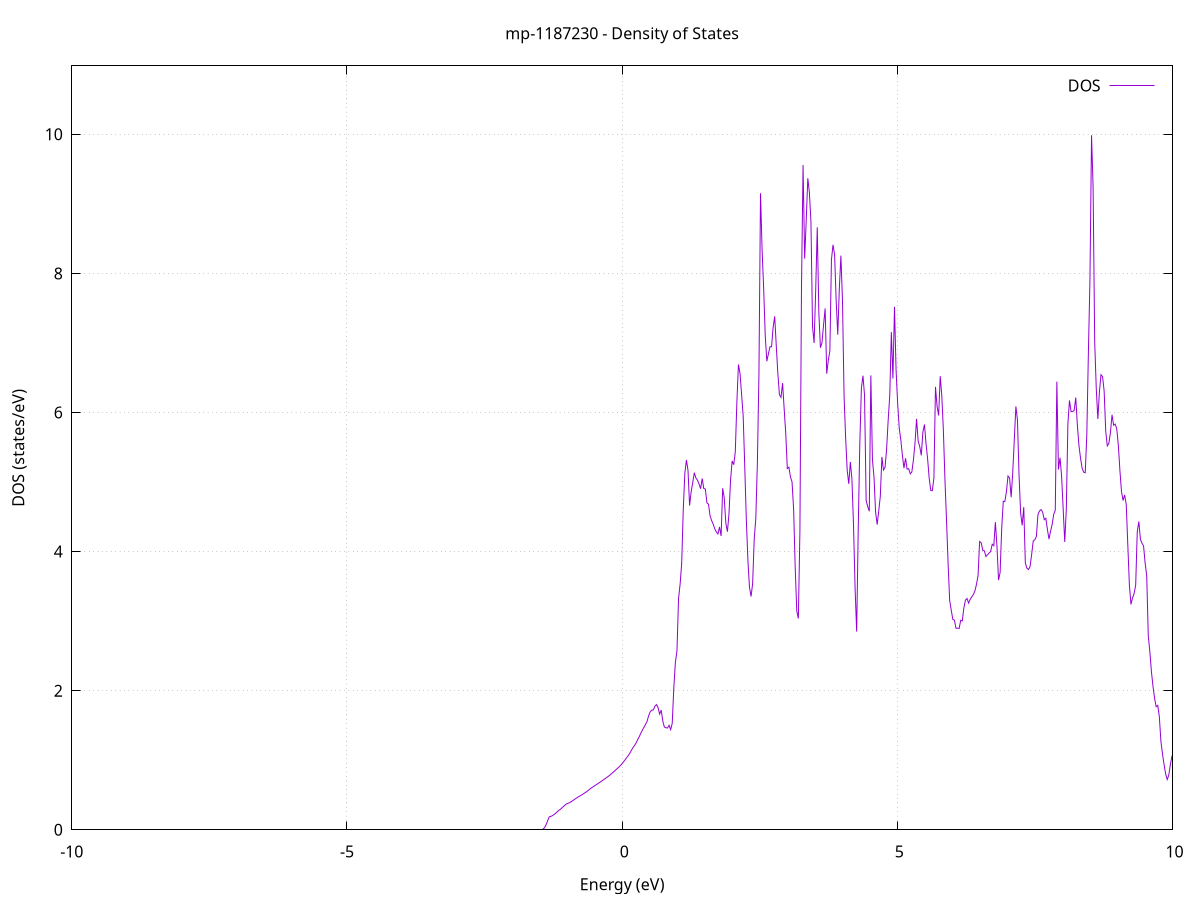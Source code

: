 set title 'mp-1187230 - Density of States'
set xlabel 'Energy (eV)'
set ylabel 'DOS (states/eV)'
set grid
set xrange [-10:10]
set yrange [0:10.984]
set xzeroaxis lt -1
set terminal png size 800,600
set output 'mp-1187230_dos_gnuplot.png'
plot '-' using 1:2 with lines title 'DOS'
-40.506100 0.000000
-40.477500 0.000000
-40.448800 0.000000
-40.420200 0.000000
-40.391600 0.000000
-40.362900 0.000000
-40.334300 0.000000
-40.305600 0.000000
-40.277000 0.000000
-40.248300 0.000000
-40.219700 0.000000
-40.191100 0.000000
-40.162400 0.000000
-40.133800 0.000000
-40.105100 0.000000
-40.076500 0.000000
-40.047900 0.000000
-40.019200 0.000000
-39.990600 0.000000
-39.961900 0.000000
-39.933300 0.000000
-39.904600 0.000000
-39.876000 0.000000
-39.847400 0.000000
-39.818700 0.000000
-39.790100 0.000000
-39.761400 0.000000
-39.732800 0.000000
-39.704100 0.000000
-39.675500 0.000000
-39.646900 0.000000
-39.618200 0.000000
-39.589600 0.000000
-39.560900 0.000000
-39.532300 0.000000
-39.503700 0.000000
-39.475000 0.000000
-39.446400 0.000000
-39.417700 0.000000
-39.389100 0.000000
-39.360400 0.000000
-39.331800 0.000000
-39.303200 0.000000
-39.274500 0.000000
-39.245900 0.000000
-39.217200 0.000000
-39.188600 0.000000
-39.160000 0.000000
-39.131300 0.000000
-39.102700 0.000000
-39.074000 0.000000
-39.045400 0.000000
-39.016700 0.000000
-38.988100 0.000000
-38.959500 0.000000
-38.930800 0.000000
-38.902200 0.000000
-38.873500 0.000000
-38.844900 0.000000
-38.816200 0.000000
-38.787600 0.000000
-38.759000 0.000000
-38.730300 0.000000
-38.701700 0.000000
-38.673000 0.000000
-38.644400 0.000000
-38.615800 0.000000
-38.587100 0.000000
-38.558500 0.000000
-38.529800 0.000000
-38.501200 0.000000
-38.472500 0.000000
-38.443900 0.000000
-38.415300 0.000000
-38.386600 0.000000
-38.358000 0.000000
-38.329300 0.000000
-38.300700 0.000000
-38.272000 0.000000
-38.243400 0.000000
-38.214800 0.000000
-38.186100 0.000000
-38.157500 0.000000
-38.128800 0.000000
-38.100200 0.000000
-38.071600 0.000000
-38.042900 0.000000
-38.014300 0.000000
-37.985600 0.000000
-37.957000 0.000000
-37.928300 0.000000
-37.899700 12.386900
-37.871100 94.113400
-37.842400 0.000000
-37.813800 0.000000
-37.785100 0.000000
-37.756500 0.000000
-37.727900 0.000000
-37.699200 0.000000
-37.670600 0.000000
-37.641900 0.000000
-37.613300 0.000000
-37.584600 0.000000
-37.556000 0.000000
-37.527400 0.000000
-37.498700 0.000000
-37.470100 0.000000
-37.441400 0.000000
-37.412800 0.000000
-37.384100 0.000000
-37.355500 0.000000
-37.326900 0.000000
-37.298200 0.000000
-37.269600 0.000000
-37.240900 0.000000
-37.212300 0.000000
-37.183700 0.000000
-37.155000 0.000000
-37.126400 0.000000
-37.097700 0.000000
-37.069100 0.000000
-37.040400 0.000000
-37.011800 0.000000
-36.983200 0.000000
-36.954500 0.000000
-36.925900 0.000000
-36.897200 0.000000
-36.868600 0.000000
-36.839900 0.000000
-36.811300 0.000000
-36.782700 0.000000
-36.754000 0.000000
-36.725400 0.000000
-36.696700 0.000000
-36.668100 0.000000
-36.639500 0.000000
-36.610800 0.000000
-36.582200 0.000000
-36.553500 0.000000
-36.524900 0.000000
-36.496200 0.000000
-36.467600 0.000000
-36.439000 0.000000
-36.410300 0.000000
-36.381700 0.000000
-36.353000 0.000000
-36.324400 0.000000
-36.295700 0.000000
-36.267100 0.000000
-36.238500 0.000000
-36.209800 0.000000
-36.181200 0.000000
-36.152500 0.000000
-36.123900 0.000000
-36.095300 0.000000
-36.066600 0.000000
-36.038000 0.000000
-36.009300 0.000000
-35.980700 0.000000
-35.952000 0.000000
-35.923400 0.000000
-35.894800 0.000000
-35.866100 0.000000
-35.837500 0.000000
-35.808800 0.000000
-35.780200 0.000000
-35.751600 0.000000
-35.722900 0.000000
-35.694300 0.000000
-35.665600 0.000000
-35.637000 0.000000
-35.608300 0.000000
-35.579700 0.000000
-35.551100 0.000000
-35.522400 0.000000
-35.493800 0.000000
-35.465100 0.000000
-35.436500 0.000000
-35.407800 0.000000
-35.379200 0.000000
-35.350600 0.000000
-35.321900 0.000000
-35.293300 0.000000
-35.264600 0.000000
-35.236000 0.000000
-35.207400 0.000000
-35.178700 0.000000
-35.150100 0.000000
-35.121400 0.000000
-35.092800 0.000000
-35.064100 0.000000
-35.035500 0.000000
-35.006900 0.000000
-34.978200 0.000000
-34.949600 0.000000
-34.920900 0.000000
-34.892300 0.000000
-34.863600 0.000000
-34.835000 0.000000
-34.806400 0.000000
-34.777700 0.000000
-34.749100 0.000000
-34.720400 0.000000
-34.691800 0.000000
-34.663200 0.000000
-34.634500 0.000000
-34.605900 0.000000
-34.577200 0.000000
-34.548600 0.000000
-34.519900 0.000000
-34.491300 0.000000
-34.462700 0.000000
-34.434000 0.000000
-34.405400 0.000000
-34.376700 0.000000
-34.348100 0.000000
-34.319500 0.000000
-34.290800 0.000000
-34.262200 0.000000
-34.233500 0.000000
-34.204900 0.000000
-34.176200 0.000000
-34.147600 0.000000
-34.119000 0.000000
-34.090300 0.000000
-34.061700 0.000000
-34.033000 0.000000
-34.004400 0.000000
-33.975700 0.000000
-33.947100 0.000000
-33.918500 0.000000
-33.889800 0.000000
-33.861200 0.000000
-33.832500 0.000000
-33.803900 0.000000
-33.775300 0.000000
-33.746600 0.000000
-33.718000 0.000000
-33.689300 0.000000
-33.660700 0.000000
-33.632000 0.000000
-33.603400 0.000000
-33.574800 0.000000
-33.546100 0.000000
-33.517500 0.000000
-33.488800 0.000000
-33.460200 0.000000
-33.431500 0.000000
-33.402900 0.000000
-33.374300 0.000000
-33.345600 0.000000
-33.317000 0.000000
-33.288300 0.000000
-33.259700 0.000000
-33.231100 0.000000
-33.202400 0.000000
-33.173800 0.000000
-33.145100 0.000000
-33.116500 0.000000
-33.087800 0.000000
-33.059200 0.000000
-33.030600 0.000000
-33.001900 0.000000
-32.973300 0.000000
-32.944600 0.000000
-32.916000 0.000000
-32.887400 0.000000
-32.858700 0.000000
-32.830100 0.000000
-32.801400 0.000000
-32.772800 0.000000
-32.744100 0.000000
-32.715500 0.000000
-32.686900 0.000000
-32.658200 0.000000
-32.629600 0.000000
-32.600900 0.000000
-32.572300 0.000000
-32.543600 0.000000
-32.515000 0.000000
-32.486400 0.000000
-32.457700 0.000000
-32.429100 0.000000
-32.400400 0.000000
-32.371800 0.000000
-32.343200 0.000000
-32.314500 0.000000
-32.285900 0.000000
-32.257200 0.000000
-32.228600 0.000000
-32.199900 0.000000
-32.171300 0.000000
-32.142700 0.000000
-32.114000 0.000000
-32.085400 0.000000
-32.056700 0.000000
-32.028100 0.000000
-31.999400 0.000000
-31.970800 0.000000
-31.942200 0.000000
-31.913500 0.000000
-31.884900 0.000000
-31.856200 0.000000
-31.827600 0.000000
-31.799000 0.000000
-31.770300 0.000000
-31.741700 0.000000
-31.713000 0.000000
-31.684400 0.000000
-31.655700 0.000000
-31.627100 0.000000
-31.598500 0.000000
-31.569800 0.000000
-31.541200 0.000000
-31.512500 0.000000
-31.483900 0.000000
-31.455300 0.000000
-31.426600 0.000000
-31.398000 0.000000
-31.369300 0.000000
-31.340700 0.000000
-31.312000 0.000000
-31.283400 0.000000
-31.254800 0.000000
-31.226100 0.000000
-31.197500 0.000000
-31.168800 0.000000
-31.140200 0.000000
-31.111500 0.000000
-31.082900 0.000000
-31.054300 0.000000
-31.025600 0.000000
-30.997000 0.000000
-30.968300 0.000000
-30.939700 0.000000
-30.911100 0.000000
-30.882400 0.000000
-30.853800 0.000000
-30.825100 0.000000
-30.796500 0.000000
-30.767800 0.000000
-30.739200 0.000000
-30.710600 0.000000
-30.681900 0.000000
-30.653300 0.000000
-30.624600 0.000000
-30.596000 0.000000
-30.567300 0.000000
-30.538700 0.000000
-30.510100 0.000000
-30.481400 0.000000
-30.452800 0.000000
-30.424100 0.000000
-30.395500 0.000000
-30.366900 0.000000
-30.338200 0.000000
-30.309600 0.000000
-30.280900 0.000000
-30.252300 0.000000
-30.223600 0.000000
-30.195000 0.000000
-30.166400 0.000000
-30.137700 0.000000
-30.109100 0.000000
-30.080400 0.000000
-30.051800 0.000000
-30.023200 0.000000
-29.994500 0.000000
-29.965900 0.000000
-29.937200 0.000000
-29.908600 0.000000
-29.879900 0.000000
-29.851300 0.000000
-29.822700 0.000000
-29.794000 0.000000
-29.765400 0.000000
-29.736700 0.000000
-29.708100 0.000000
-29.679400 0.000000
-29.650800 0.000000
-29.622200 0.000000
-29.593500 0.000000
-29.564900 0.000000
-29.536200 0.000000
-29.507600 0.000000
-29.479000 0.000000
-29.450300 0.000000
-29.421700 0.000000
-29.393000 0.000000
-29.364400 0.000000
-29.335700 0.000000
-29.307100 0.000000
-29.278500 0.000000
-29.249800 0.000000
-29.221200 0.000000
-29.192500 0.000000
-29.163900 0.000000
-29.135200 0.000000
-29.106600 0.000000
-29.078000 0.000000
-29.049300 0.000000
-29.020700 0.000000
-28.992000 0.000000
-28.963400 0.000000
-28.934800 0.000000
-28.906100 0.000000
-28.877500 0.000000
-28.848800 0.000000
-28.820200 0.000000
-28.791500 0.000000
-28.762900 0.000000
-28.734300 0.000000
-28.705600 0.000000
-28.677000 0.000000
-28.648300 0.000000
-28.619700 0.000000
-28.591100 0.000000
-28.562400 0.000000
-28.533800 0.000000
-28.505100 0.000000
-28.476500 0.000000
-28.447800 0.000000
-28.419200 0.000000
-28.390600 0.000000
-28.361900 0.000000
-28.333300 0.000000
-28.304600 0.000000
-28.276000 0.000000
-28.247300 0.000000
-28.218700 0.000000
-28.190100 0.000000
-28.161400 0.000000
-28.132800 0.000000
-28.104100 0.000000
-28.075500 0.000000
-28.046900 0.000000
-28.018200 0.000000
-27.989600 0.000000
-27.960900 0.000000
-27.932300 0.000000
-27.903600 0.000000
-27.875000 0.000000
-27.846400 0.000000
-27.817700 0.000000
-27.789100 0.000000
-27.760400 0.000000
-27.731800 0.000000
-27.703100 0.000000
-27.674500 0.000000
-27.645900 0.000000
-27.617200 0.000000
-27.588600 0.000000
-27.559900 0.000000
-27.531300 0.000000
-27.502700 0.000000
-27.474000 0.000000
-27.445400 0.000000
-27.416700 0.000000
-27.388100 0.000000
-27.359400 0.000000
-27.330800 0.000000
-27.302200 0.000000
-27.273500 0.000000
-27.244900 0.000000
-27.216200 0.000000
-27.187600 0.000000
-27.159000 0.000000
-27.130300 0.000000
-27.101700 0.000000
-27.073000 0.000000
-27.044400 0.000000
-27.015700 0.000000
-26.987100 0.000000
-26.958500 0.000000
-26.929800 0.000000
-26.901200 0.000000
-26.872500 0.000000
-26.843900 0.000000
-26.815200 0.000000
-26.786600 0.000000
-26.758000 0.000000
-26.729300 0.000000
-26.700700 0.000000
-26.672000 0.000000
-26.643400 0.000000
-26.614800 0.000000
-26.586100 0.000000
-26.557500 0.000000
-26.528800 0.000000
-26.500200 0.000000
-26.471500 0.000000
-26.442900 0.000000
-26.414300 0.000000
-26.385600 0.000000
-26.357000 0.000000
-26.328300 0.000000
-26.299700 0.000000
-26.271000 0.000000
-26.242400 0.000000
-26.213800 0.000000
-26.185100 0.000000
-26.156500 0.000000
-26.127800 0.000000
-26.099200 0.000000
-26.070600 0.000000
-26.041900 0.000000
-26.013300 0.000000
-25.984600 0.000000
-25.956000 0.000000
-25.927300 0.000000
-25.898700 0.000000
-25.870100 0.000000
-25.841400 0.000000
-25.812800 0.000000
-25.784100 0.000000
-25.755500 0.000000
-25.726900 0.000000
-25.698200 0.000000
-25.669600 0.000000
-25.640900 0.000000
-25.612300 0.000000
-25.583600 0.000000
-25.555000 0.000000
-25.526400 0.000000
-25.497700 0.000000
-25.469100 0.000000
-25.440400 0.000000
-25.411800 0.000000
-25.383100 0.000000
-25.354500 0.000000
-25.325900 0.000000
-25.297200 0.000000
-25.268600 0.000000
-25.239900 0.000000
-25.211300 0.000000
-25.182700 0.000000
-25.154000 0.000000
-25.125400 0.000000
-25.096700 0.000000
-25.068100 0.000000
-25.039400 0.000000
-25.010800 0.000000
-24.982200 0.000000
-24.953500 0.000000
-24.924900 0.000000
-24.896200 0.000000
-24.867600 0.000000
-24.838900 0.000000
-24.810300 0.000000
-24.781700 0.000000
-24.753000 0.000000
-24.724400 0.000000
-24.695700 0.000000
-24.667100 0.000000
-24.638500 0.000000
-24.609800 0.000000
-24.581200 0.000000
-24.552500 0.000000
-24.523900 0.000000
-24.495200 0.000000
-24.466600 0.000000
-24.438000 0.000000
-24.409300 0.000000
-24.380700 0.000000
-24.352000 0.000000
-24.323400 0.000000
-24.294800 0.000000
-24.266100 0.000000
-24.237500 0.000000
-24.208800 0.000000
-24.180200 0.000000
-24.151500 0.000000
-24.122900 0.000000
-24.094300 0.000000
-24.065600 0.000000
-24.037000 0.000000
-24.008300 0.000000
-23.979700 0.000000
-23.951000 0.000000
-23.922400 0.000000
-23.893800 0.000000
-23.865100 0.000000
-23.836500 0.000000
-23.807800 0.000000
-23.779200 0.000000
-23.750600 0.000000
-23.721900 0.000000
-23.693300 0.000000
-23.664600 0.000000
-23.636000 0.000000
-23.607300 0.000000
-23.578700 0.000000
-23.550100 0.000000
-23.521400 0.000000
-23.492800 0.000000
-23.464100 0.000000
-23.435500 0.000000
-23.406800 0.000000
-23.378200 0.000000
-23.349600 0.000000
-23.320900 0.000000
-23.292300 0.000000
-23.263600 0.000000
-23.235000 0.000000
-23.206400 0.000000
-23.177700 0.000000
-23.149100 0.000000
-23.120400 0.000000
-23.091800 0.000000
-23.063100 0.000000
-23.034500 0.000000
-23.005900 0.000000
-22.977200 0.000000
-22.948600 0.000000
-22.919900 0.000000
-22.891300 0.000000
-22.862600 0.000000
-22.834000 0.000000
-22.805400 0.000000
-22.776700 0.000000
-22.748100 0.000000
-22.719400 0.000000
-22.690800 0.000000
-22.662200 0.000000
-22.633500 0.000000
-22.604900 0.000000
-22.576200 0.000000
-22.547600 0.000000
-22.518900 0.000000
-22.490300 0.000000
-22.461700 0.000000
-22.433000 0.000000
-22.404400 0.000000
-22.375700 0.000000
-22.347100 0.000000
-22.318500 0.000000
-22.289800 0.000000
-22.261200 0.000000
-22.232500 0.000000
-22.203900 0.000000
-22.175200 0.000000
-22.146600 0.000000
-22.118000 0.000000
-22.089300 0.000000
-22.060700 0.000000
-22.032000 0.000000
-22.003400 0.000000
-21.974700 0.000000
-21.946100 0.000000
-21.917500 0.000000
-21.888800 0.000000
-21.860200 0.000000
-21.831500 0.000000
-21.802900 0.000000
-21.774300 0.000000
-21.745600 0.000000
-21.717000 0.000000
-21.688300 0.000000
-21.659700 0.000000
-21.631000 0.000000
-21.602400 0.000000
-21.573800 0.000000
-21.545100 0.000000
-21.516500 0.000000
-21.487800 0.000000
-21.459200 0.000000
-21.430500 0.000000
-21.401900 0.000000
-21.373300 0.000000
-21.344600 0.000000
-21.316000 0.000000
-21.287300 0.000000
-21.258700 0.000000
-21.230100 0.000000
-21.201400 0.000000
-21.172800 0.000000
-21.144100 0.000000
-21.115500 0.000000
-21.086800 0.000000
-21.058200 0.000000
-21.029600 0.000000
-21.000900 0.000000
-20.972300 0.000000
-20.943600 0.000000
-20.915000 0.000000
-20.886400 0.000000
-20.857700 0.000000
-20.829100 0.000000
-20.800400 0.000000
-20.771800 0.000000
-20.743100 0.000000
-20.714500 0.000000
-20.685900 0.000000
-20.657200 0.000000
-20.628600 0.000000
-20.599900 0.000000
-20.571300 0.000000
-20.542600 0.000000
-20.514000 0.000000
-20.485400 0.000000
-20.456700 0.000000
-20.428100 0.000000
-20.399400 0.000000
-20.370800 0.000000
-20.342200 0.000000
-20.313500 0.000000
-20.284900 0.000000
-20.256200 0.000000
-20.227600 0.000000
-20.198900 0.000000
-20.170300 0.000000
-20.141700 0.000000
-20.113000 0.000000
-20.084400 0.000000
-20.055700 0.000000
-20.027100 0.000000
-19.998400 0.000000
-19.969800 0.000000
-19.941200 0.000000
-19.912500 0.000000
-19.883900 0.000000
-19.855200 0.000000
-19.826600 0.000000
-19.798000 0.000000
-19.769300 0.000000
-19.740700 0.000000
-19.712000 0.000000
-19.683400 0.000000
-19.654700 0.000000
-19.626100 0.000000
-19.597500 0.000000
-19.568800 0.000000
-19.540200 0.000000
-19.511500 0.000000
-19.482900 0.000000
-19.454300 0.000000
-19.425600 0.000000
-19.397000 0.000000
-19.368300 0.000000
-19.339700 0.000000
-19.311000 0.000000
-19.282400 0.000000
-19.253800 0.000000
-19.225100 0.000000
-19.196500 0.000000
-19.167800 0.000000
-19.139200 0.000000
-19.110500 0.000000
-19.081900 0.000000
-19.053300 0.000000
-19.024600 0.000000
-18.996000 0.000000
-18.967300 0.000000
-18.938700 0.000000
-18.910100 0.000000
-18.881400 0.000000
-18.852800 0.000000
-18.824100 0.000000
-18.795500 0.000000
-18.766800 0.000000
-18.738200 0.000000
-18.709600 0.000000
-18.680900 0.000000
-18.652300 0.000000
-18.623600 0.000000
-18.595000 0.000000
-18.566300 0.000000
-18.537700 0.000000
-18.509100 0.000000
-18.480400 0.000000
-18.451800 0.000000
-18.423100 0.000000
-18.394500 0.000000
-18.365900 0.000000
-18.337200 0.000000
-18.308600 0.000000
-18.279900 0.000000
-18.251300 0.000000
-18.222600 0.000000
-18.194000 0.000000
-18.165400 0.000000
-18.136700 0.000000
-18.108100 0.000000
-18.079400 0.000000
-18.050800 0.000000
-18.022200 0.000000
-17.993500 0.000000
-17.964900 0.000000
-17.936200 0.000000
-17.907600 0.000000
-17.878900 0.000000
-17.850300 0.000000
-17.821700 0.000000
-17.793000 0.000000
-17.764400 0.000000
-17.735700 0.000000
-17.707100 0.921200
-17.678400 8.377900
-17.649800 13.096400
-17.621200 40.758500
-17.592500 37.702600
-17.563900 43.589700
-17.535200 40.675700
-17.506600 15.570500
-17.478000 18.564700
-17.449300 27.644500
-17.420700 20.866000
-17.392000 35.621100
-17.363400 22.205100
-17.334700 39.284200
-17.306100 26.680000
-17.277500 42.823500
-17.248800 33.189900
-17.220200 48.069900
-17.191500 80.483200
-17.162900 12.280600
-17.134200 0.000000
-17.105600 0.000000
-17.077000 0.000000
-17.048300 0.000000
-17.019700 0.000000
-16.991000 0.000000
-16.962400 0.000000
-16.933800 0.000000
-16.905100 0.000000
-16.876500 0.000000
-16.847800 0.000000
-16.819200 0.000000
-16.790500 0.000000
-16.761900 0.000000
-16.733300 0.000000
-16.704600 0.000000
-16.676000 0.000000
-16.647300 0.000000
-16.618700 0.000000
-16.590100 0.000000
-16.561400 0.000000
-16.532800 0.000000
-16.504100 0.000000
-16.475500 0.000000
-16.446800 0.000000
-16.418200 0.000000
-16.389600 0.000000
-16.360900 0.000000
-16.332300 0.000000
-16.303600 0.000000
-16.275000 0.000000
-16.246300 0.000000
-16.217700 0.000000
-16.189100 0.000000
-16.160400 0.000000
-16.131800 0.000000
-16.103100 0.000000
-16.074500 0.000000
-16.045900 0.000000
-16.017200 0.000000
-15.988600 0.000000
-15.959900 0.000000
-15.931300 0.000000
-15.902600 0.000000
-15.874000 0.000000
-15.845400 0.000000
-15.816700 0.000000
-15.788100 0.000000
-15.759400 0.000000
-15.730800 0.000000
-15.702100 0.000000
-15.673500 0.000000
-15.644900 0.000000
-15.616200 0.000000
-15.587600 0.000000
-15.558900 0.000000
-15.530300 0.000000
-15.501700 0.000000
-15.473000 0.000000
-15.444400 0.000000
-15.415700 0.000000
-15.387100 0.000000
-15.358400 0.000000
-15.329800 0.000000
-15.301200 0.000000
-15.272500 0.000000
-15.243900 0.000000
-15.215200 0.000000
-15.186600 0.000000
-15.158000 0.000000
-15.129300 0.000000
-15.100700 0.000000
-15.072000 0.000000
-15.043400 0.000000
-15.014700 0.000000
-14.986100 0.000000
-14.957500 0.000000
-14.928800 0.000000
-14.900200 0.000000
-14.871500 29.377900
-14.842900 127.052600
-14.814200 0.000000
-14.785600 0.000000
-14.757000 0.000000
-14.728300 0.000000
-14.699700 0.000000
-14.671000 0.000000
-14.642400 0.000000
-14.613800 0.000000
-14.585100 0.000000
-14.556500 0.000000
-14.527800 0.000000
-14.499200 0.000000
-14.470500 0.000000
-14.441900 0.000000
-14.413300 0.000000
-14.384600 0.000000
-14.356000 0.000000
-14.327300 0.000000
-14.298700 0.000000
-14.270000 0.000000
-14.241400 0.000000
-14.212800 0.000000
-14.184100 0.000000
-14.155500 0.000000
-14.126800 0.000000
-14.098200 0.000000
-14.069600 0.000000
-14.040900 0.000000
-14.012300 0.000000
-13.983600 0.000000
-13.955000 0.000000
-13.926300 0.000000
-13.897700 0.000000
-13.869100 0.000000
-13.840400 0.000000
-13.811800 0.000000
-13.783100 0.000000
-13.754500 0.000000
-13.725900 0.000000
-13.697200 0.000000
-13.668600 0.000000
-13.639900 0.000000
-13.611300 0.000000
-13.582600 0.000000
-13.554000 0.000000
-13.525400 0.000000
-13.496700 0.000000
-13.468100 0.000000
-13.439400 0.000000
-13.410800 0.000000
-13.382100 0.000000
-13.353500 0.000000
-13.324900 0.000000
-13.296200 0.000000
-13.267600 0.000000
-13.238900 0.000000
-13.210300 0.000000
-13.181700 0.000000
-13.153000 0.000000
-13.124400 0.000000
-13.095700 0.000000
-13.067100 0.000000
-13.038400 0.000000
-13.009800 0.000000
-12.981200 0.000000
-12.952500 0.000000
-12.923900 0.000000
-12.895200 0.000000
-12.866600 0.000000
-12.837900 0.000000
-12.809300 0.000000
-12.780700 0.000000
-12.752000 0.000000
-12.723400 0.000000
-12.694700 0.000000
-12.666100 0.000000
-12.637500 0.000000
-12.608800 0.000000
-12.580200 0.000000
-12.551500 0.000000
-12.522900 0.000000
-12.494200 0.000000
-12.465600 0.000000
-12.437000 0.000000
-12.408300 0.000000
-12.379700 0.000000
-12.351000 0.000000
-12.322400 0.000000
-12.293800 0.000000
-12.265100 0.000000
-12.236500 0.000000
-12.207800 0.000000
-12.179200 0.000000
-12.150500 0.000000
-12.121900 0.000000
-12.093300 0.000000
-12.064600 0.000000
-12.036000 0.000000
-12.007300 0.000000
-11.978700 0.000000
-11.950000 0.000000
-11.921400 0.000000
-11.892800 0.000000
-11.864100 0.000000
-11.835500 0.000000
-11.806800 0.000000
-11.778200 0.000000
-11.749600 0.000000
-11.720900 0.000000
-11.692300 0.000000
-11.663600 0.000000
-11.635000 0.000000
-11.606300 0.000000
-11.577700 0.000000
-11.549100 0.000000
-11.520400 0.000000
-11.491800 0.000000
-11.463100 0.000000
-11.434500 0.000000
-11.405800 0.000000
-11.377200 0.000000
-11.348600 0.000000
-11.319900 0.000000
-11.291300 0.000000
-11.262600 0.000000
-11.234000 0.000000
-11.205400 0.000000
-11.176700 0.000000
-11.148100 0.000000
-11.119400 0.000000
-11.090800 0.000000
-11.062100 0.000000
-11.033500 0.000000
-11.004900 0.000000
-10.976200 0.000000
-10.947600 0.000000
-10.918900 0.000000
-10.890300 0.000000
-10.861700 0.000000
-10.833000 0.000000
-10.804400 0.000000
-10.775700 0.000000
-10.747100 0.000000
-10.718400 0.000000
-10.689800 0.000000
-10.661200 0.000000
-10.632500 0.000000
-10.603900 0.000000
-10.575200 0.000000
-10.546600 0.000000
-10.517900 0.000000
-10.489300 0.000000
-10.460700 0.000000
-10.432000 0.000000
-10.403400 0.000000
-10.374700 0.000000
-10.346100 0.000000
-10.317500 0.000000
-10.288800 0.000000
-10.260200 0.000000
-10.231500 0.000000
-10.202900 0.000000
-10.174200 0.000000
-10.145600 0.000000
-10.117000 0.000000
-10.088300 0.000000
-10.059700 0.000000
-10.031000 0.000000
-10.002400 0.000000
-9.973700 0.000000
-9.945100 0.000000
-9.916500 0.000000
-9.887800 0.000000
-9.859200 0.000000
-9.830500 0.000000
-9.801900 0.000000
-9.773300 0.000000
-9.744600 0.000000
-9.716000 0.000000
-9.687300 0.000000
-9.658700 0.000000
-9.630000 0.000000
-9.601400 0.000000
-9.572800 0.000000
-9.544100 0.000000
-9.515500 0.000000
-9.486800 0.000000
-9.458200 0.000000
-9.429500 0.000000
-9.400900 0.000000
-9.372300 0.000000
-9.343600 0.000000
-9.315000 0.000000
-9.286300 0.000000
-9.257700 0.000000
-9.229100 0.000000
-9.200400 0.000000
-9.171800 0.000000
-9.143100 0.000000
-9.114500 0.000000
-9.085800 0.000000
-9.057200 0.000000
-9.028600 0.000000
-8.999900 0.000000
-8.971300 0.000000
-8.942600 0.000000
-8.914000 0.000000
-8.885400 0.000000
-8.856700 0.000000
-8.828100 0.000000
-8.799400 0.000000
-8.770800 0.000000
-8.742100 0.000000
-8.713500 0.000000
-8.684900 0.000000
-8.656200 0.000000
-8.627600 0.000000
-8.598900 0.000000
-8.570300 0.000000
-8.541600 0.000000
-8.513000 0.000000
-8.484400 0.000000
-8.455700 0.000000
-8.427100 0.000000
-8.398400 0.000000
-8.369800 0.000000
-8.341200 0.000000
-8.312500 0.000000
-8.283900 0.000000
-8.255200 0.000000
-8.226600 0.000000
-8.197900 0.000000
-8.169300 0.000000
-8.140700 0.000000
-8.112000 0.000000
-8.083400 0.000000
-8.054700 0.000000
-8.026100 0.000000
-7.997400 0.000000
-7.968800 0.000000
-7.940200 0.000000
-7.911500 0.000000
-7.882900 0.000000
-7.854200 0.000000
-7.825600 0.000000
-7.797000 0.000000
-7.768300 0.000000
-7.739700 0.000000
-7.711000 0.000000
-7.682400 0.000000
-7.653700 0.000000
-7.625100 0.000000
-7.596500 0.000000
-7.567800 0.000000
-7.539200 0.000000
-7.510500 0.000000
-7.481900 0.000000
-7.453300 0.000000
-7.424600 0.000000
-7.396000 0.000000
-7.367300 0.000000
-7.338700 0.000000
-7.310000 0.000000
-7.281400 0.000000
-7.252800 0.000000
-7.224100 0.000000
-7.195500 0.000000
-7.166800 0.000000
-7.138200 0.000000
-7.109500 0.000000
-7.080900 0.000000
-7.052300 0.000000
-7.023600 0.000000
-6.995000 0.000000
-6.966300 0.000000
-6.937700 0.000000
-6.909100 0.000000
-6.880400 0.000000
-6.851800 0.000000
-6.823100 0.000000
-6.794500 0.000000
-6.765800 0.000000
-6.737200 0.000000
-6.708600 0.000000
-6.679900 0.000000
-6.651300 0.000000
-6.622600 0.000000
-6.594000 0.000000
-6.565300 0.000000
-6.536700 0.000000
-6.508100 0.000000
-6.479400 0.000000
-6.450800 0.000000
-6.422100 0.000000
-6.393500 0.000000
-6.364900 0.000000
-6.336200 0.000000
-6.307600 0.000000
-6.278900 0.000000
-6.250300 0.000000
-6.221600 0.000000
-6.193000 0.000000
-6.164400 0.000000
-6.135700 0.000000
-6.107100 0.000000
-6.078400 0.000000
-6.049800 0.000000
-6.021200 0.000000
-5.992500 0.000000
-5.963900 0.000000
-5.935200 0.000000
-5.906600 0.000000
-5.877900 0.000000
-5.849300 0.000000
-5.820700 0.000000
-5.792000 0.000000
-5.763400 0.000000
-5.734700 0.000000
-5.706100 0.000000
-5.677400 0.000000
-5.648800 0.000000
-5.620200 0.000000
-5.591500 0.000000
-5.562900 0.000000
-5.534200 0.000000
-5.505600 0.000000
-5.477000 0.000000
-5.448300 0.000000
-5.419700 0.000000
-5.391000 0.000000
-5.362400 0.000000
-5.333700 0.000000
-5.305100 0.000000
-5.276500 0.000000
-5.247800 0.000000
-5.219200 0.000000
-5.190500 0.000000
-5.161900 0.000000
-5.133200 0.000000
-5.104600 0.000000
-5.076000 0.000000
-5.047300 0.000000
-5.018700 0.000000
-4.990000 0.000000
-4.961400 0.000000
-4.932800 0.000000
-4.904100 0.000000
-4.875500 0.000000
-4.846800 0.000000
-4.818200 0.000000
-4.789500 0.000000
-4.760900 0.000000
-4.732300 0.000000
-4.703600 0.000000
-4.675000 0.000000
-4.646300 0.000000
-4.617700 0.000000
-4.589100 0.000000
-4.560400 0.000000
-4.531800 0.000000
-4.503100 0.000000
-4.474500 0.000000
-4.445800 0.000000
-4.417200 0.000000
-4.388600 0.000000
-4.359900 0.000000
-4.331300 0.000000
-4.302600 0.000000
-4.274000 0.000000
-4.245300 0.000000
-4.216700 0.000000
-4.188100 0.000000
-4.159400 0.000000
-4.130800 0.000000
-4.102100 0.000000
-4.073500 0.000000
-4.044900 0.000000
-4.016200 0.000000
-3.987600 0.000000
-3.958900 0.000000
-3.930300 0.000000
-3.901600 0.000000
-3.873000 0.000000
-3.844400 0.000000
-3.815700 0.000000
-3.787100 0.000000
-3.758400 0.000000
-3.729800 0.000000
-3.701100 0.000000
-3.672500 0.000000
-3.643900 0.000000
-3.615200 0.000000
-3.586600 0.000000
-3.557900 0.000000
-3.529300 0.000000
-3.500700 0.000000
-3.472000 0.000000
-3.443400 0.000000
-3.414700 0.000000
-3.386100 0.000000
-3.357400 0.000000
-3.328800 0.000000
-3.300200 0.000000
-3.271500 0.000000
-3.242900 0.000000
-3.214200 0.000000
-3.185600 0.000000
-3.157000 0.000000
-3.128300 0.000000
-3.099700 0.000000
-3.071000 0.000000
-3.042400 0.000000
-3.013700 0.000000
-2.985100 0.000000
-2.956500 0.000000
-2.927800 0.000000
-2.899200 0.000000
-2.870500 0.000000
-2.841900 0.000000
-2.813200 0.000000
-2.784600 0.000000
-2.756000 0.000000
-2.727300 0.000000
-2.698700 0.000000
-2.670000 0.000000
-2.641400 0.000000
-2.612800 0.000000
-2.584100 0.000000
-2.555500 0.000000
-2.526800 0.000000
-2.498200 0.000000
-2.469500 0.000000
-2.440900 0.000000
-2.412300 0.000000
-2.383600 0.000000
-2.355000 0.000000
-2.326300 0.000000
-2.297700 0.000000
-2.269000 0.000000
-2.240400 0.000000
-2.211800 0.000000
-2.183100 0.000000
-2.154500 0.000000
-2.125800 0.000000
-2.097200 0.000000
-2.068600 0.000000
-2.039900 0.000000
-2.011300 0.000000
-1.982600 0.000000
-1.954000 0.000000
-1.925300 0.000000
-1.896700 0.000000
-1.868100 0.000000
-1.839400 0.000000
-1.810800 0.000000
-1.782100 0.000000
-1.753500 0.000000
-1.724900 0.000000
-1.696200 0.000000
-1.667600 0.000000
-1.638900 0.000000
-1.610300 0.000000
-1.581600 0.000000
-1.553000 0.000000
-1.524400 0.000000
-1.495700 0.000000
-1.467100 0.000000
-1.438400 0.006300
-1.409800 0.030700
-1.381100 0.073400
-1.352500 0.132800
-1.323900 0.186600
-1.295200 0.192300
-1.266600 0.203100
-1.237900 0.218500
-1.209300 0.236500
-1.180700 0.256900
-1.152000 0.279400
-1.123400 0.293400
-1.094700 0.314000
-1.066100 0.335400
-1.037400 0.356400
-1.008800 0.372700
-0.980200 0.383800
-0.951500 0.390100
-0.922900 0.405600
-0.894200 0.420900
-0.865600 0.436500
-0.836900 0.451800
-0.808300 0.466500
-0.779700 0.480500
-0.751000 0.493700
-0.722400 0.507700
-0.693700 0.522300
-0.665100 0.537500
-0.636500 0.553700
-0.607800 0.571100
-0.579200 0.589400
-0.550500 0.606500
-0.521900 0.621400
-0.493200 0.636500
-0.464600 0.651600
-0.436000 0.666500
-0.407300 0.681200
-0.378700 0.697200
-0.350000 0.713000
-0.321400 0.728900
-0.292800 0.745000
-0.264100 0.761200
-0.235500 0.777500
-0.206800 0.797900
-0.178200 0.817300
-0.149500 0.837100
-0.120900 0.857300
-0.092300 0.877900
-0.063600 0.898700
-0.035000 0.920000
-0.006300 0.945400
0.022300 0.974500
0.051000 1.003700
0.079600 1.033600
0.108200 1.064100
0.136900 1.096700
0.165500 1.140000
0.194200 1.177400
0.222800 1.209300
0.251400 1.244300
0.280100 1.293700
0.308700 1.335600
0.337400 1.384500
0.366000 1.430500
0.394700 1.472400
0.423300 1.511900
0.451900 1.556900
0.480600 1.638200
0.509200 1.695700
0.537900 1.719800
0.566500 1.723500
0.595200 1.776300
0.623800 1.800700
0.652400 1.757100
0.681100 1.663200
0.709700 1.720400
0.738400 1.562100
0.767000 1.477500
0.795600 1.466700
0.824300 1.463600
0.852900 1.503000
0.881600 1.439800
0.910200 1.531300
0.938900 2.046600
0.967500 2.405900
0.996100 2.572800
1.024800 3.326400
1.053400 3.530200
1.082100 3.836700
1.110700 4.610900
1.139300 5.125800
1.168000 5.317400
1.196600 5.167000
1.225300 4.662600
1.253900 4.858200
1.282600 4.993900
1.311200 5.135200
1.339800 5.058200
1.368500 5.027600
1.397100 4.972200
1.425800 4.904400
1.454400 5.051200
1.483100 4.906800
1.511700 4.900100
1.540300 4.700500
1.569000 4.681300
1.597600 4.514900
1.626300 4.444700
1.654900 4.393400
1.683500 4.326200
1.712200 4.281500
1.740800 4.253000
1.769500 4.353800
1.798100 4.223900
1.826800 4.911000
1.855400 4.769300
1.884000 4.409100
1.912700 4.285800
1.941300 4.541200
1.970000 5.029900
1.998600 5.302900
2.027300 5.249900
2.055900 5.433000
2.084500 6.145000
2.113200 6.690500
2.141800 6.563800
2.170500 6.257800
2.199100 5.949700
2.227700 5.226200
2.256400 4.457700
2.285000 3.877500
2.313700 3.486300
2.342300 3.354500
2.371000 3.539300
2.399600 4.175400
2.428200 4.469800
2.456900 5.261400
2.485500 6.544700
2.514200 9.151800
2.542800 8.343300
2.571500 7.782800
2.600100 7.102400
2.628700 6.737300
2.657400 6.842000
2.686000 6.944900
2.714700 6.945400
2.743300 7.223600
2.771900 7.381700
2.800600 6.955600
2.829200 6.559700
2.857900 6.255200
2.886500 6.217300
2.915200 6.422600
2.943800 6.054100
2.972400 5.702700
3.001100 5.194600
3.029700 5.213700
3.058400 5.073000
3.087000 5.001900
3.115600 4.613500
3.144300 3.776200
3.172900 3.144900
3.201600 3.037400
3.230200 4.297000
3.258900 7.818500
3.287500 9.559000
3.316100 8.212400
3.344800 8.762400
3.373400 9.368300
3.402100 9.164200
3.430700 8.739400
3.459400 7.233200
3.488000 6.999100
3.516600 7.751300
3.545300 8.662500
3.573900 7.440500
3.602600 6.931800
3.631200 7.004700
3.659800 7.260000
3.688500 7.495900
3.717100 6.557800
3.745800 6.749300
3.774400 6.887800
3.803100 8.198300
3.831700 8.411600
3.860300 8.268100
3.889000 7.603000
3.917600 7.119300
3.946300 7.781300
3.974900 8.255900
4.003600 7.611400
4.032200 6.243500
4.060800 5.635000
4.089500 5.166700
4.118100 4.974000
4.146800 5.289000
4.175400 5.036900
4.204000 4.378400
4.232700 3.471200
4.261300 2.850000
4.290000 4.340400
4.318600 5.560900
4.347300 6.350100
4.375900 6.529200
4.404500 6.246300
4.433200 4.735800
4.461800 4.646900
4.490500 4.580400
4.519100 6.533700
4.547700 5.325500
4.576400 5.069000
4.605000 4.569400
4.633700 4.388900
4.662300 4.584300
4.691000 4.795700
4.719600 5.361100
4.748200 5.173000
4.776900 5.210000
4.805500 5.475300
4.834200 5.894600
4.862800 6.244300
4.891500 7.155700
4.920100 6.489100
4.948700 7.519700
4.977400 6.610900
5.006000 6.129400
5.034700 5.775200
5.063300 5.608600
5.091900 5.384200
5.120600 5.200000
5.149200 5.341400
5.177900 5.185200
5.206500 5.191500
5.235200 5.118500
5.263800 5.144800
5.292400 5.317600
5.321100 5.553800
5.349700 5.908900
5.378400 5.588600
5.407000 5.511500
5.435700 5.383900
5.464300 5.718500
5.492900 5.827700
5.521600 5.551200
5.550200 5.335400
5.578900 5.055700
5.607500 4.880000
5.636100 4.875200
5.664800 5.057400
5.693400 6.368600
5.722100 6.089500
5.750700 5.957400
5.779400 6.522400
5.808000 6.242800
5.836600 5.748000
5.865300 5.036200
5.893900 4.452400
5.922600 3.829600
5.951200 3.295100
5.979800 3.158500
6.008500 3.025700
6.037100 3.014200
6.065800 2.897200
6.094400 2.899600
6.123100 2.893400
6.151700 3.011900
6.180300 3.003400
6.209000 3.189100
6.237600 3.302400
6.266300 3.325700
6.294900 3.259500
6.323600 3.313100
6.352200 3.348100
6.380800 3.380900
6.409500 3.433400
6.438100 3.528500
6.466800 3.653600
6.495400 4.145600
6.524000 4.127200
6.552700 4.018600
6.581300 4.011200
6.610000 3.928100
6.638600 3.953300
6.667300 3.979400
6.695900 4.001300
6.724500 4.106400
6.753200 4.085000
6.781800 4.423500
6.810500 4.081400
6.839100 3.590000
6.867800 3.700400
6.896400 4.330900
6.925000 4.723500
6.953700 4.719200
6.982300 4.861600
7.011000 5.086700
7.039600 5.058400
7.068200 4.781300
7.096900 5.132200
7.125500 5.608800
7.154200 6.087400
7.182800 5.892700
7.211500 5.103300
7.240100 4.557800
7.268700 4.377400
7.297400 4.639300
7.326000 3.836000
7.354700 3.760700
7.383300 3.741700
7.411900 3.785700
7.440600 3.957800
7.469200 4.152200
7.497900 4.169400
7.526500 4.216600
7.555200 4.530700
7.583800 4.584900
7.612400 4.603500
7.641100 4.566300
7.669700 4.458900
7.698400 4.479100
7.727000 4.318900
7.755700 4.179800
7.784300 4.293600
7.812900 4.389800
7.841600 4.536000
7.870200 4.594600
7.898900 6.443600
7.927500 5.180500
7.956100 5.349500
7.984800 5.087200
8.013400 4.614300
8.042100 4.138600
8.070700 4.617200
8.099400 5.840700
8.128000 6.173700
8.156600 6.015000
8.185300 6.012600
8.213900 6.031600
8.242600 6.214800
8.271200 5.818600
8.299900 5.528700
8.328500 5.345600
8.357100 5.201600
8.385800 5.142100
8.414400 5.133500
8.443100 5.681400
8.471700 6.857400
8.500300 7.916600
8.529000 9.985700
8.557600 9.230200
8.586300 7.014900
8.614900 6.344900
8.643600 5.907100
8.672200 6.297400
8.700800 6.543400
8.729500 6.514800
8.758100 6.308100
8.786800 5.729800
8.815400 5.520400
8.844000 5.557300
8.872700 5.715100
8.901300 5.966600
8.930000 5.817400
8.958600 5.833200
8.987300 5.763600
9.015900 5.529100
9.044500 5.165900
9.073200 4.864900
9.101800 4.734600
9.130500 4.813900
9.159100 4.680200
9.187800 4.100500
9.216400 3.523300
9.245000 3.240700
9.273700 3.332400
9.302300 3.397200
9.331000 3.518900
9.359600 4.284500
9.388200 4.432400
9.416900 4.177300
9.445500 4.119700
9.474200 4.082200
9.502800 3.833900
9.531500 3.653300
9.560100 2.787900
9.588700 2.558000
9.617400 2.270800
9.646000 2.059500
9.674700 1.889300
9.703300 1.769600
9.732000 1.788100
9.760600 1.627500
9.789200 1.273300
9.817900 1.091900
9.846500 0.937500
9.875200 0.805600
9.903800 0.722300
9.932400 0.784500
9.961100 0.937400
9.989700 1.058400
10.018400 1.064400
10.047000 1.121400
10.075700 1.326200
10.104300 1.571400
10.132900 1.836300
10.161600 2.339500
10.190200 2.837400
10.218900 3.224900
10.247500 3.526600
10.276100 3.743400
10.304800 4.175000
10.333400 4.434600
10.362100 4.684800
10.390700 4.728900
10.419400 4.894200
10.448000 5.131400
10.476600 5.472500
10.505300 6.018000
10.533900 6.109000
10.562600 6.074000
10.591200 5.627400
10.619900 5.127400
10.648500 5.311100
10.677100 5.529300
10.705800 4.775300
10.734400 4.359700
10.763100 4.022600
10.791700 5.350200
10.820300 3.979200
10.849000 3.956200
10.877600 3.961100
10.906300 3.967100
10.934900 4.002200
10.963600 4.096400
10.992200 4.243600
11.020800 4.638800
11.049500 4.902600
11.078100 5.135800
11.106800 4.527200
11.135400 4.365100
11.164100 4.164500
11.192700 4.013900
11.221300 3.870900
11.250000 3.752100
11.278600 3.628100
11.307300 3.492300
11.335900 3.515900
11.364500 3.309400
11.393200 3.286700
11.421800 3.281400
11.450500 3.279900
11.479100 3.557100
11.507800 3.256500
11.536400 3.212400
11.565000 3.229000
11.593700 3.288400
11.622300 3.332400
11.651000 3.431900
11.679600 3.539200
11.708200 3.599700
11.736900 3.933300
11.765500 4.060200
11.794200 4.294400
11.822800 4.467000
11.851500 4.654800
11.880100 4.406800
11.908700 4.553500
11.937400 4.272800
11.966000 4.060500
11.994700 4.211600
12.023300 3.943900
12.052000 3.749400
12.080600 3.671700
12.109200 3.600100
12.137900 3.545600
12.166500 3.657600
12.195200 3.366500
12.223800 3.304800
12.252400 3.509900
12.281100 3.297800
12.309700 3.109300
12.338400 2.868700
12.367000 2.827200
12.395700 2.939900
12.424300 3.137100
12.452900 3.311800
12.481600 3.480700
12.510200 3.643000
12.538900 3.748600
12.567500 3.882100
12.596200 4.187700
12.624800 4.332600
12.653400 4.254700
12.682100 4.300000
12.710700 4.359200
12.739400 4.441500
12.768000 4.556300
12.796600 4.825600
12.825300 4.958600
12.853900 4.927500
12.882600 4.920900
12.911200 5.182600
12.939900 5.243400
12.968500 5.246600
12.997100 5.360300
13.025800 5.659400
13.054400 5.651200
13.083100 5.652200
13.111700 5.921300
13.140300 6.229700
13.169000 6.062800
13.197600 5.759300
13.226300 5.463900
13.254900 5.155600
13.283600 5.050200
13.312200 4.895300
13.340800 4.873400
13.369500 5.015900
13.398100 5.119600
13.426800 4.795800
13.455400 4.641100
13.484100 4.044700
13.512700 3.006600
13.541300 2.894400
13.570000 2.848500
13.598600 2.842300
13.627300 3.144200
13.655900 3.459400
13.684500 3.563700
13.713200 4.007100
13.741800 4.217000
13.770500 3.871300
13.799100 3.325100
13.827800 2.912200
13.856400 2.428000
13.885000 1.819400
13.913700 1.323600
13.942300 1.059800
13.971000 0.919000
13.999600 0.820000
14.028300 0.624300
14.056900 0.381700
14.085500 0.144500
14.114200 0.052800
14.142800 0.005600
14.171500 0.000100
14.200100 0.000000
14.228700 0.000000
14.257400 0.000000
14.286000 0.000000
14.314700 0.000000
14.343300 0.000000
14.372000 0.000000
14.400600 0.000000
14.429200 0.000000
14.457900 0.000000
14.486500 0.000000
14.515200 0.000000
14.543800 0.000000
14.572400 0.000000
14.601100 0.000000
14.629700 0.000000
14.658400 0.000000
14.687000 0.000000
14.715700 0.000000
14.744300 0.000000
14.772900 0.000000
14.801600 0.000000
14.830200 0.000000
14.858900 0.000000
14.887500 0.000000
14.916200 0.000000
14.944800 0.000000
14.973400 0.000000
15.002100 0.000000
15.030700 0.000000
15.059400 0.000000
15.088000 0.000000
15.116600 0.000000
15.145300 0.000000
15.173900 0.000000
15.202600 0.000000
15.231200 0.000000
15.259900 0.000000
15.288500 0.000000
15.317100 0.000000
15.345800 0.000000
15.374400 0.000000
15.403100 0.000000
15.431700 0.000000
15.460400 0.000000
15.489000 0.000000
15.517600 0.000000
15.546300 0.000000
15.574900 0.000000
15.603600 0.000000
15.632200 0.000000
15.660800 0.000000
15.689500 0.000000
15.718100 0.000000
15.746800 0.000000
15.775400 0.000000
15.804100 0.000000
15.832700 0.000000
15.861300 0.000000
15.890000 0.000000
15.918600 0.000000
15.947300 0.000000
15.975900 0.000000
16.004600 0.000000
16.033200 0.000000
16.061800 0.000000
16.090500 0.000000
16.119100 0.000000
16.147800 0.000000
16.176400 0.000000
16.205000 0.000000
16.233700 0.000000
16.262300 0.000000
16.291000 0.000000
16.319600 0.000000
16.348300 0.000000
16.376900 0.000000
16.405500 0.000000
16.434200 0.000000
16.462800 0.000000
16.491500 0.000000
16.520100 0.000000
16.548700 0.000000
16.577400 0.000000
16.606000 0.000000
16.634700 0.000000
16.663300 0.000000
16.692000 0.000000
16.720600 0.000000
16.749200 0.000000
16.777900 0.000000
e
